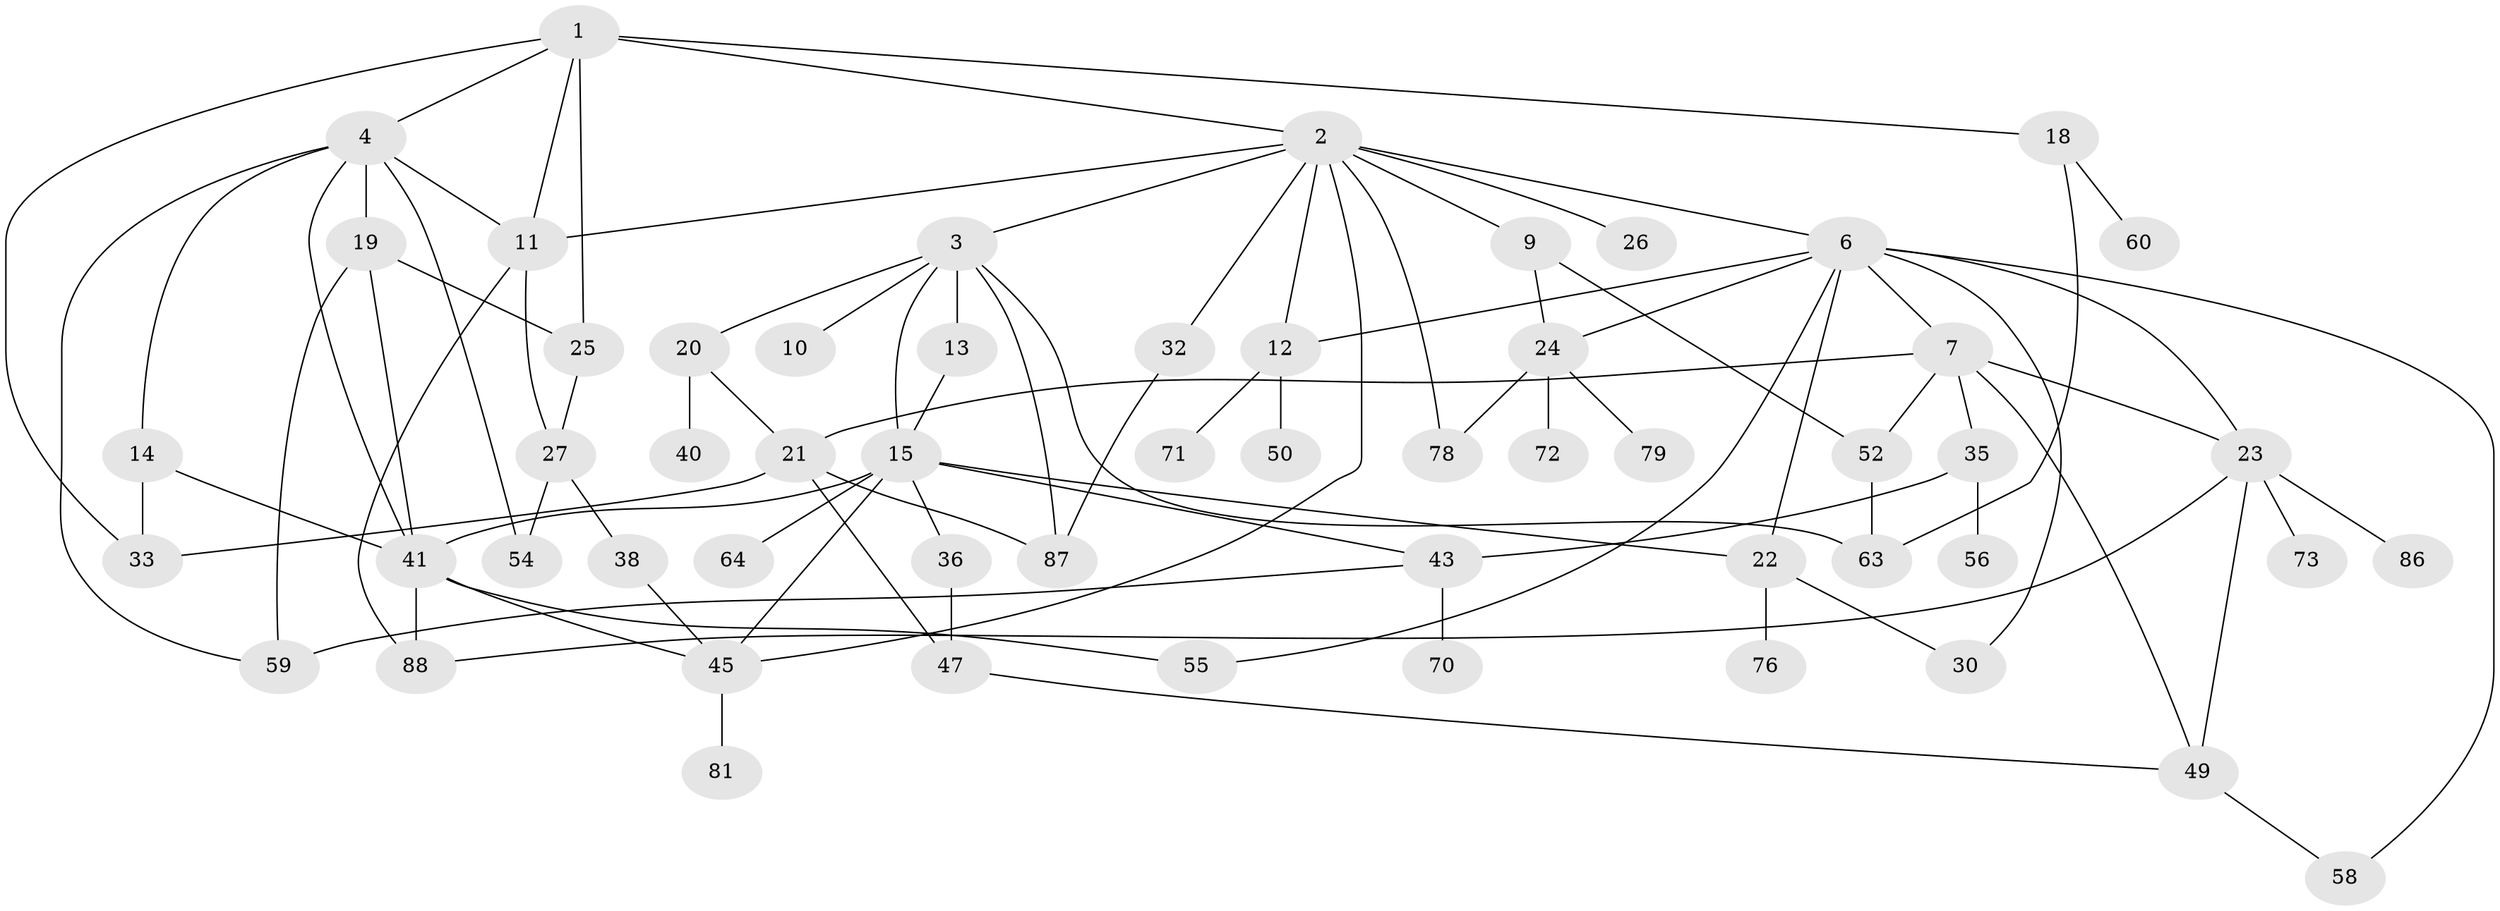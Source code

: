 // original degree distribution, {7: 0.045454545454545456, 6: 0.011363636363636364, 5: 0.06818181818181818, 9: 0.011363636363636364, 4: 0.125, 3: 0.2159090909090909, 1: 0.22727272727272727, 2: 0.29545454545454547}
// Generated by graph-tools (version 1.1) at 2025/10/02/27/25 16:10:53]
// undirected, 56 vertices, 91 edges
graph export_dot {
graph [start="1"]
  node [color=gray90,style=filled];
  1 [super="+48"];
  2 [super="+5"];
  3 [super="+8"];
  4 [super="+62"];
  6 [super="+39"];
  7 [super="+17"];
  9 [super="+42"];
  10;
  11 [super="+53"];
  12 [super="+16"];
  13;
  14 [super="+28"];
  15 [super="+57"];
  18;
  19 [super="+83"];
  20;
  21 [super="+61"];
  22 [super="+75"];
  23 [super="+34"];
  24 [super="+31"];
  25 [super="+29"];
  26 [super="+85"];
  27 [super="+46"];
  30;
  32 [super="+66"];
  33;
  35 [super="+82"];
  36 [super="+37"];
  38;
  40;
  41 [super="+44"];
  43 [super="+68"];
  45 [super="+51"];
  47 [super="+67"];
  49 [super="+69"];
  50;
  52 [super="+74"];
  54;
  55;
  56;
  58;
  59 [super="+65"];
  60;
  63;
  64 [super="+84"];
  70;
  71 [super="+77"];
  72;
  73;
  76 [super="+80"];
  78;
  79;
  81;
  86;
  87;
  88;
  1 -- 2;
  1 -- 4;
  1 -- 11;
  1 -- 18;
  1 -- 25;
  1 -- 33;
  2 -- 3;
  2 -- 6;
  2 -- 26;
  2 -- 32;
  2 -- 12;
  2 -- 9;
  2 -- 11;
  2 -- 78;
  2 -- 45;
  3 -- 10;
  3 -- 13;
  3 -- 15;
  3 -- 63;
  3 -- 20;
  3 -- 87;
  4 -- 14;
  4 -- 19;
  4 -- 54;
  4 -- 11;
  4 -- 41;
  4 -- 59;
  6 -- 7;
  6 -- 12;
  6 -- 24;
  6 -- 55;
  6 -- 58;
  6 -- 22;
  6 -- 30;
  6 -- 23;
  7 -- 23;
  7 -- 21;
  7 -- 49;
  7 -- 35;
  7 -- 52;
  9 -- 24;
  9 -- 52;
  11 -- 27;
  11 -- 88;
  12 -- 71;
  12 -- 50;
  13 -- 15;
  14 -- 41;
  14 -- 33;
  15 -- 22;
  15 -- 36;
  15 -- 43;
  15 -- 45;
  15 -- 64;
  15 -- 41;
  18 -- 60;
  18 -- 63;
  19 -- 25;
  19 -- 41;
  19 -- 59;
  20 -- 21;
  20 -- 40;
  21 -- 33;
  21 -- 87;
  21 -- 47;
  22 -- 30;
  22 -- 76;
  23 -- 86;
  23 -- 88;
  23 -- 73;
  23 -- 49;
  24 -- 72;
  24 -- 78;
  24 -- 79;
  25 -- 27;
  27 -- 38;
  27 -- 54;
  32 -- 87;
  35 -- 56;
  35 -- 43;
  36 -- 47;
  38 -- 45;
  41 -- 55;
  41 -- 88;
  41 -- 45;
  43 -- 59;
  43 -- 70;
  45 -- 81;
  47 -- 49;
  49 -- 58;
  52 -- 63;
}
